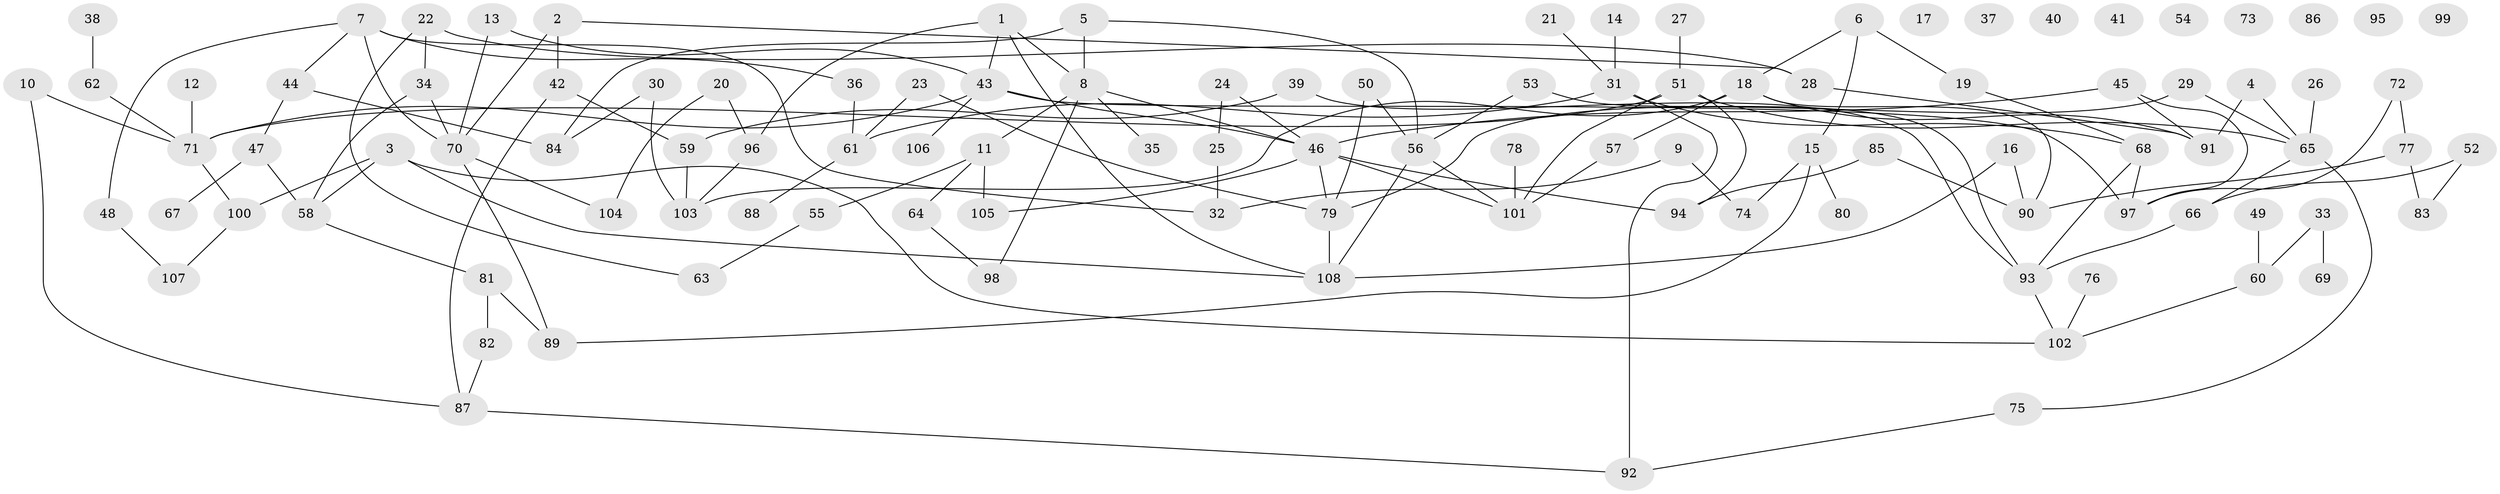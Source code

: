 // coarse degree distribution, {4: 0.16417910447761194, 3: 0.2537313432835821, 1: 0.13432835820895522, 5: 0.14925373134328357, 2: 0.22388059701492538, 8: 0.014925373134328358, 6: 0.029850746268656716, 7: 0.029850746268656716}
// Generated by graph-tools (version 1.1) at 2025/35/03/04/25 23:35:58]
// undirected, 108 vertices, 142 edges
graph export_dot {
  node [color=gray90,style=filled];
  1;
  2;
  3;
  4;
  5;
  6;
  7;
  8;
  9;
  10;
  11;
  12;
  13;
  14;
  15;
  16;
  17;
  18;
  19;
  20;
  21;
  22;
  23;
  24;
  25;
  26;
  27;
  28;
  29;
  30;
  31;
  32;
  33;
  34;
  35;
  36;
  37;
  38;
  39;
  40;
  41;
  42;
  43;
  44;
  45;
  46;
  47;
  48;
  49;
  50;
  51;
  52;
  53;
  54;
  55;
  56;
  57;
  58;
  59;
  60;
  61;
  62;
  63;
  64;
  65;
  66;
  67;
  68;
  69;
  70;
  71;
  72;
  73;
  74;
  75;
  76;
  77;
  78;
  79;
  80;
  81;
  82;
  83;
  84;
  85;
  86;
  87;
  88;
  89;
  90;
  91;
  92;
  93;
  94;
  95;
  96;
  97;
  98;
  99;
  100;
  101;
  102;
  103;
  104;
  105;
  106;
  107;
  108;
  1 -- 8;
  1 -- 43;
  1 -- 96;
  1 -- 108;
  2 -- 28;
  2 -- 42;
  2 -- 70;
  3 -- 58;
  3 -- 100;
  3 -- 102;
  3 -- 108;
  4 -- 65;
  4 -- 91;
  5 -- 8;
  5 -- 56;
  5 -- 84;
  6 -- 15;
  6 -- 18;
  6 -- 19;
  7 -- 32;
  7 -- 36;
  7 -- 44;
  7 -- 48;
  7 -- 70;
  8 -- 11;
  8 -- 35;
  8 -- 46;
  8 -- 98;
  9 -- 32;
  9 -- 74;
  10 -- 71;
  10 -- 87;
  11 -- 55;
  11 -- 64;
  11 -- 105;
  12 -- 71;
  13 -- 43;
  13 -- 70;
  14 -- 31;
  15 -- 74;
  15 -- 80;
  15 -- 89;
  16 -- 90;
  16 -- 108;
  18 -- 57;
  18 -- 90;
  18 -- 91;
  18 -- 103;
  19 -- 68;
  20 -- 96;
  20 -- 104;
  21 -- 31;
  22 -- 28;
  22 -- 34;
  22 -- 63;
  23 -- 61;
  23 -- 79;
  24 -- 25;
  24 -- 46;
  25 -- 32;
  26 -- 65;
  27 -- 51;
  28 -- 91;
  29 -- 65;
  29 -- 79;
  30 -- 84;
  30 -- 103;
  31 -- 61;
  31 -- 68;
  31 -- 92;
  33 -- 60;
  33 -- 69;
  34 -- 58;
  34 -- 70;
  36 -- 61;
  38 -- 62;
  39 -- 59;
  39 -- 93;
  42 -- 59;
  42 -- 87;
  43 -- 46;
  43 -- 71;
  43 -- 97;
  43 -- 106;
  44 -- 47;
  44 -- 84;
  45 -- 46;
  45 -- 91;
  45 -- 97;
  46 -- 79;
  46 -- 94;
  46 -- 101;
  46 -- 105;
  47 -- 58;
  47 -- 67;
  48 -- 107;
  49 -- 60;
  50 -- 56;
  50 -- 79;
  51 -- 65;
  51 -- 71;
  51 -- 94;
  51 -- 101;
  52 -- 66;
  52 -- 83;
  53 -- 56;
  53 -- 93;
  55 -- 63;
  56 -- 101;
  56 -- 108;
  57 -- 101;
  58 -- 81;
  59 -- 103;
  60 -- 102;
  61 -- 88;
  62 -- 71;
  64 -- 98;
  65 -- 66;
  65 -- 75;
  66 -- 93;
  68 -- 93;
  68 -- 97;
  70 -- 89;
  70 -- 104;
  71 -- 100;
  72 -- 77;
  72 -- 97;
  75 -- 92;
  76 -- 102;
  77 -- 83;
  77 -- 90;
  78 -- 101;
  79 -- 108;
  81 -- 82;
  81 -- 89;
  82 -- 87;
  85 -- 90;
  85 -- 94;
  87 -- 92;
  93 -- 102;
  96 -- 103;
  100 -- 107;
}
